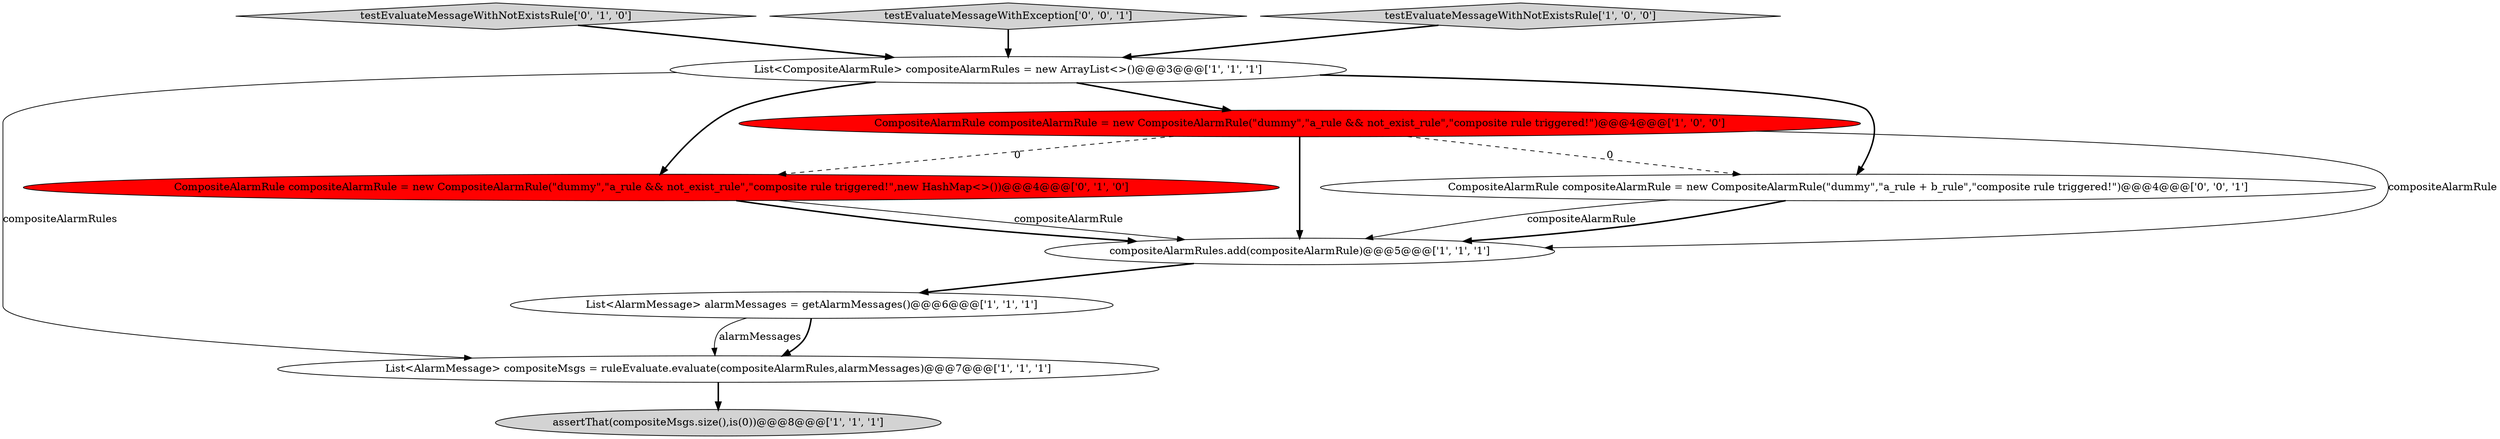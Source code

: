 digraph {
5 [style = filled, label = "CompositeAlarmRule compositeAlarmRule = new CompositeAlarmRule(\"dummy\",\"a_rule && not_exist_rule\",\"composite rule triggered!\")@@@4@@@['1', '0', '0']", fillcolor = red, shape = ellipse image = "AAA1AAABBB1BBB"];
0 [style = filled, label = "List<CompositeAlarmRule> compositeAlarmRules = new ArrayList<>()@@@3@@@['1', '1', '1']", fillcolor = white, shape = ellipse image = "AAA0AAABBB1BBB"];
7 [style = filled, label = "CompositeAlarmRule compositeAlarmRule = new CompositeAlarmRule(\"dummy\",\"a_rule && not_exist_rule\",\"composite rule triggered!\",new HashMap<>())@@@4@@@['0', '1', '0']", fillcolor = red, shape = ellipse image = "AAA1AAABBB2BBB"];
8 [style = filled, label = "testEvaluateMessageWithNotExistsRule['0', '1', '0']", fillcolor = lightgray, shape = diamond image = "AAA0AAABBB2BBB"];
10 [style = filled, label = "testEvaluateMessageWithException['0', '0', '1']", fillcolor = lightgray, shape = diamond image = "AAA0AAABBB3BBB"];
2 [style = filled, label = "List<AlarmMessage> alarmMessages = getAlarmMessages()@@@6@@@['1', '1', '1']", fillcolor = white, shape = ellipse image = "AAA0AAABBB1BBB"];
6 [style = filled, label = "compositeAlarmRules.add(compositeAlarmRule)@@@5@@@['1', '1', '1']", fillcolor = white, shape = ellipse image = "AAA0AAABBB1BBB"];
1 [style = filled, label = "assertThat(compositeMsgs.size(),is(0))@@@8@@@['1', '1', '1']", fillcolor = lightgray, shape = ellipse image = "AAA0AAABBB1BBB"];
3 [style = filled, label = "testEvaluateMessageWithNotExistsRule['1', '0', '0']", fillcolor = lightgray, shape = diamond image = "AAA0AAABBB1BBB"];
9 [style = filled, label = "CompositeAlarmRule compositeAlarmRule = new CompositeAlarmRule(\"dummy\",\"a_rule + b_rule\",\"composite rule triggered!\")@@@4@@@['0', '0', '1']", fillcolor = white, shape = ellipse image = "AAA0AAABBB3BBB"];
4 [style = filled, label = "List<AlarmMessage> compositeMsgs = ruleEvaluate.evaluate(compositeAlarmRules,alarmMessages)@@@7@@@['1', '1', '1']", fillcolor = white, shape = ellipse image = "AAA0AAABBB1BBB"];
8->0 [style = bold, label=""];
7->6 [style = solid, label="compositeAlarmRule"];
10->0 [style = bold, label=""];
5->9 [style = dashed, label="0"];
4->1 [style = bold, label=""];
0->9 [style = bold, label=""];
0->4 [style = solid, label="compositeAlarmRules"];
5->6 [style = bold, label=""];
5->7 [style = dashed, label="0"];
2->4 [style = solid, label="alarmMessages"];
5->6 [style = solid, label="compositeAlarmRule"];
2->4 [style = bold, label=""];
9->6 [style = solid, label="compositeAlarmRule"];
3->0 [style = bold, label=""];
7->6 [style = bold, label=""];
9->6 [style = bold, label=""];
0->5 [style = bold, label=""];
0->7 [style = bold, label=""];
6->2 [style = bold, label=""];
}

